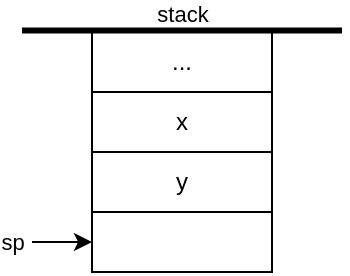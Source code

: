 <mxfile version="24.4.13" type="github">
  <diagram name="Page-1" id="D-IpbLY4rds-bn2X5vZ9">
    <mxGraphModel dx="989" dy="532" grid="1" gridSize="10" guides="1" tooltips="1" connect="1" arrows="1" fold="1" page="1" pageScale="1" pageWidth="827" pageHeight="1169" math="0" shadow="0">
      <root>
        <mxCell id="0" />
        <mxCell id="1" parent="0" />
        <mxCell id="DuqD3EbZoz_1dxREKS0G-4" value="" style="rounded=0;whiteSpace=wrap;html=1;fontColor=default;fillColor=none;" vertex="1" parent="1">
          <mxGeometry x="90" y="120" width="90" height="30" as="geometry" />
        </mxCell>
        <mxCell id="DuqD3EbZoz_1dxREKS0G-5" value="y" style="rounded=0;whiteSpace=wrap;html=1;fillColor=none;" vertex="1" parent="1">
          <mxGeometry x="90" y="90" width="90" height="30" as="geometry" />
        </mxCell>
        <mxCell id="DuqD3EbZoz_1dxREKS0G-6" value="x" style="rounded=0;whiteSpace=wrap;html=1;fillColor=none;" vertex="1" parent="1">
          <mxGeometry x="90" y="60" width="90" height="30" as="geometry" />
        </mxCell>
        <mxCell id="DuqD3EbZoz_1dxREKS0G-7" value="..." style="rounded=0;whiteSpace=wrap;html=1;fillColor=none;" vertex="1" parent="1">
          <mxGeometry x="90" y="30" width="90" height="30" as="geometry" />
        </mxCell>
        <mxCell id="DuqD3EbZoz_1dxREKS0G-9" value="" style="endArrow=none;html=1;rounded=0;strokeWidth=3;" edge="1" parent="1">
          <mxGeometry width="50" height="50" relative="1" as="geometry">
            <mxPoint x="55" y="29.31" as="sourcePoint" />
            <mxPoint x="215" y="29.31" as="targetPoint" />
          </mxGeometry>
        </mxCell>
        <mxCell id="DuqD3EbZoz_1dxREKS0G-14" value="stack" style="edgeLabel;html=1;align=center;verticalAlign=middle;resizable=0;points=[];labelBackgroundColor=none;" vertex="1" connectable="0" parent="DuqD3EbZoz_1dxREKS0G-9">
          <mxGeometry x="0.002" y="-1" relative="1" as="geometry">
            <mxPoint y="-10" as="offset" />
          </mxGeometry>
        </mxCell>
        <mxCell id="DuqD3EbZoz_1dxREKS0G-12" value="" style="endArrow=classic;html=1;rounded=0;entryX=0;entryY=0.5;entryDx=0;entryDy=0;labelBackgroundColor=none;" edge="1" parent="1" target="DuqD3EbZoz_1dxREKS0G-4">
          <mxGeometry width="50" height="50" relative="1" as="geometry">
            <mxPoint x="60" y="135" as="sourcePoint" />
            <mxPoint x="90" y="169.76" as="targetPoint" />
          </mxGeometry>
        </mxCell>
        <mxCell id="DuqD3EbZoz_1dxREKS0G-13" value="sp" style="edgeLabel;html=1;align=center;verticalAlign=middle;resizable=0;points=[];" vertex="1" connectable="0" parent="DuqD3EbZoz_1dxREKS0G-12">
          <mxGeometry x="-0.594" y="2" relative="1" as="geometry">
            <mxPoint x="-16" y="2" as="offset" />
          </mxGeometry>
        </mxCell>
      </root>
    </mxGraphModel>
  </diagram>
</mxfile>
